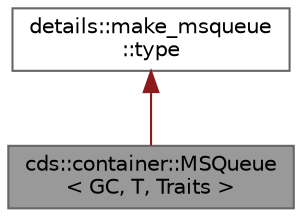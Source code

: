 digraph "cds::container::MSQueue&lt; GC, T, Traits &gt;"
{
 // LATEX_PDF_SIZE
  bgcolor="transparent";
  edge [fontname=Helvetica,fontsize=10,labelfontname=Helvetica,labelfontsize=10];
  node [fontname=Helvetica,fontsize=10,shape=box,height=0.2,width=0.4];
  Node1 [id="Node000001",label="cds::container::MSQueue\l\< GC, T, Traits \>",height=0.2,width=0.4,color="gray40", fillcolor="grey60", style="filled", fontcolor="black",tooltip="Michael & Scott lock-free queue"];
  Node2 -> Node1 [id="edge1_Node000001_Node000002",dir="back",color="firebrick4",style="solid",tooltip=" "];
  Node2 [id="Node000002",label="details::make_msqueue\l::type",height=0.2,width=0.4,color="gray40", fillcolor="white", style="filled",tooltip=" "];
}
